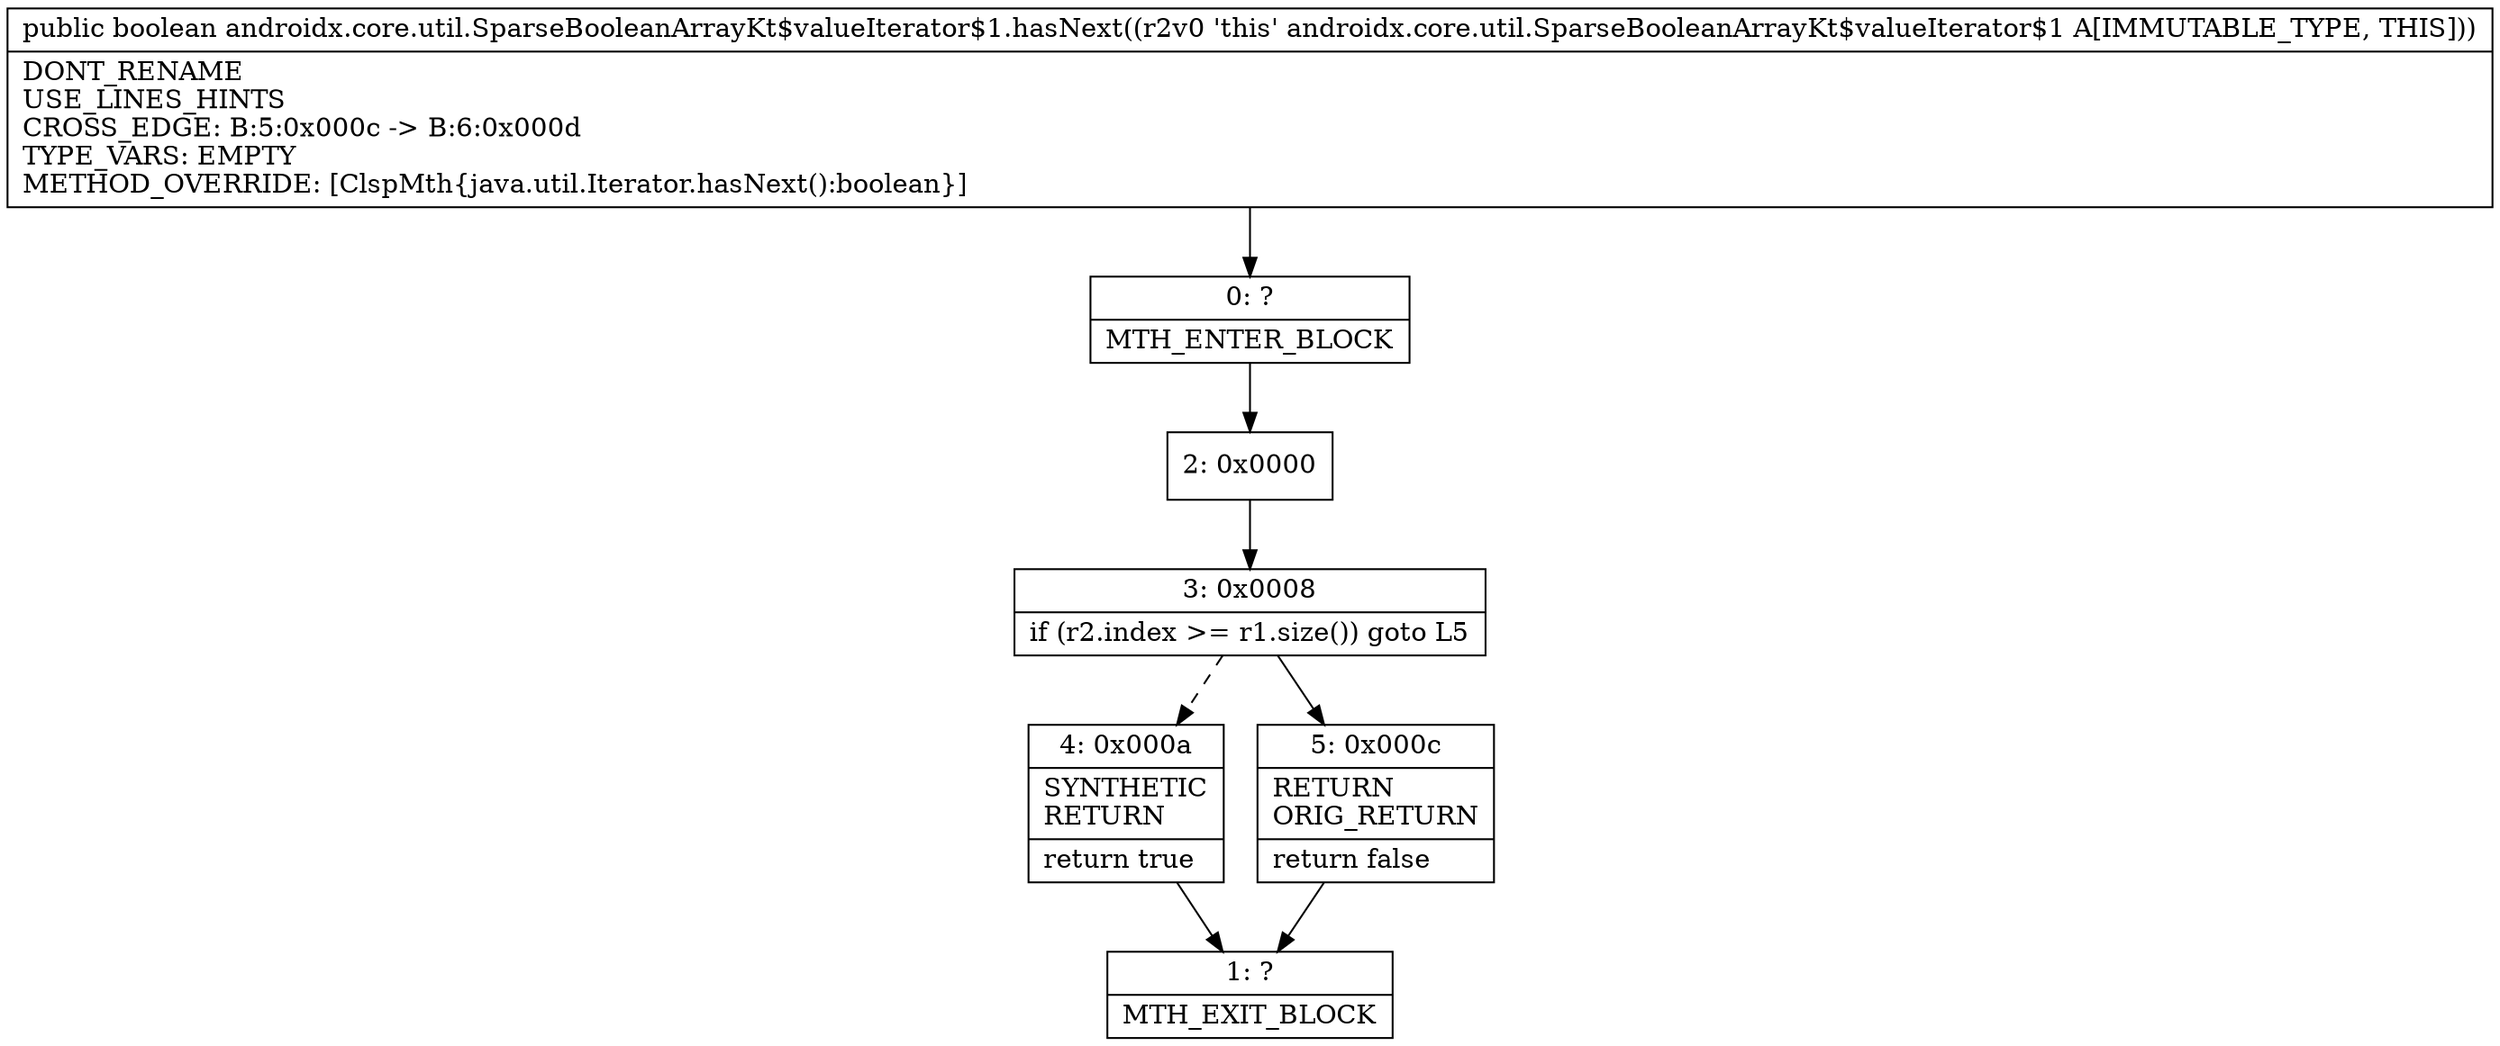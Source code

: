 digraph "CFG forandroidx.core.util.SparseBooleanArrayKt$valueIterator$1.hasNext()Z" {
Node_0 [shape=record,label="{0\:\ ?|MTH_ENTER_BLOCK\l}"];
Node_2 [shape=record,label="{2\:\ 0x0000}"];
Node_3 [shape=record,label="{3\:\ 0x0008|if (r2.index \>= r1.size()) goto L5\l}"];
Node_4 [shape=record,label="{4\:\ 0x000a|SYNTHETIC\lRETURN\l|return true\l}"];
Node_1 [shape=record,label="{1\:\ ?|MTH_EXIT_BLOCK\l}"];
Node_5 [shape=record,label="{5\:\ 0x000c|RETURN\lORIG_RETURN\l|return false\l}"];
MethodNode[shape=record,label="{public boolean androidx.core.util.SparseBooleanArrayKt$valueIterator$1.hasNext((r2v0 'this' androidx.core.util.SparseBooleanArrayKt$valueIterator$1 A[IMMUTABLE_TYPE, THIS]))  | DONT_RENAME\lUSE_LINES_HINTS\lCROSS_EDGE: B:5:0x000c \-\> B:6:0x000d\lTYPE_VARS: EMPTY\lMETHOD_OVERRIDE: [ClspMth\{java.util.Iterator.hasNext():boolean\}]\l}"];
MethodNode -> Node_0;Node_0 -> Node_2;
Node_2 -> Node_3;
Node_3 -> Node_4[style=dashed];
Node_3 -> Node_5;
Node_4 -> Node_1;
Node_5 -> Node_1;
}

